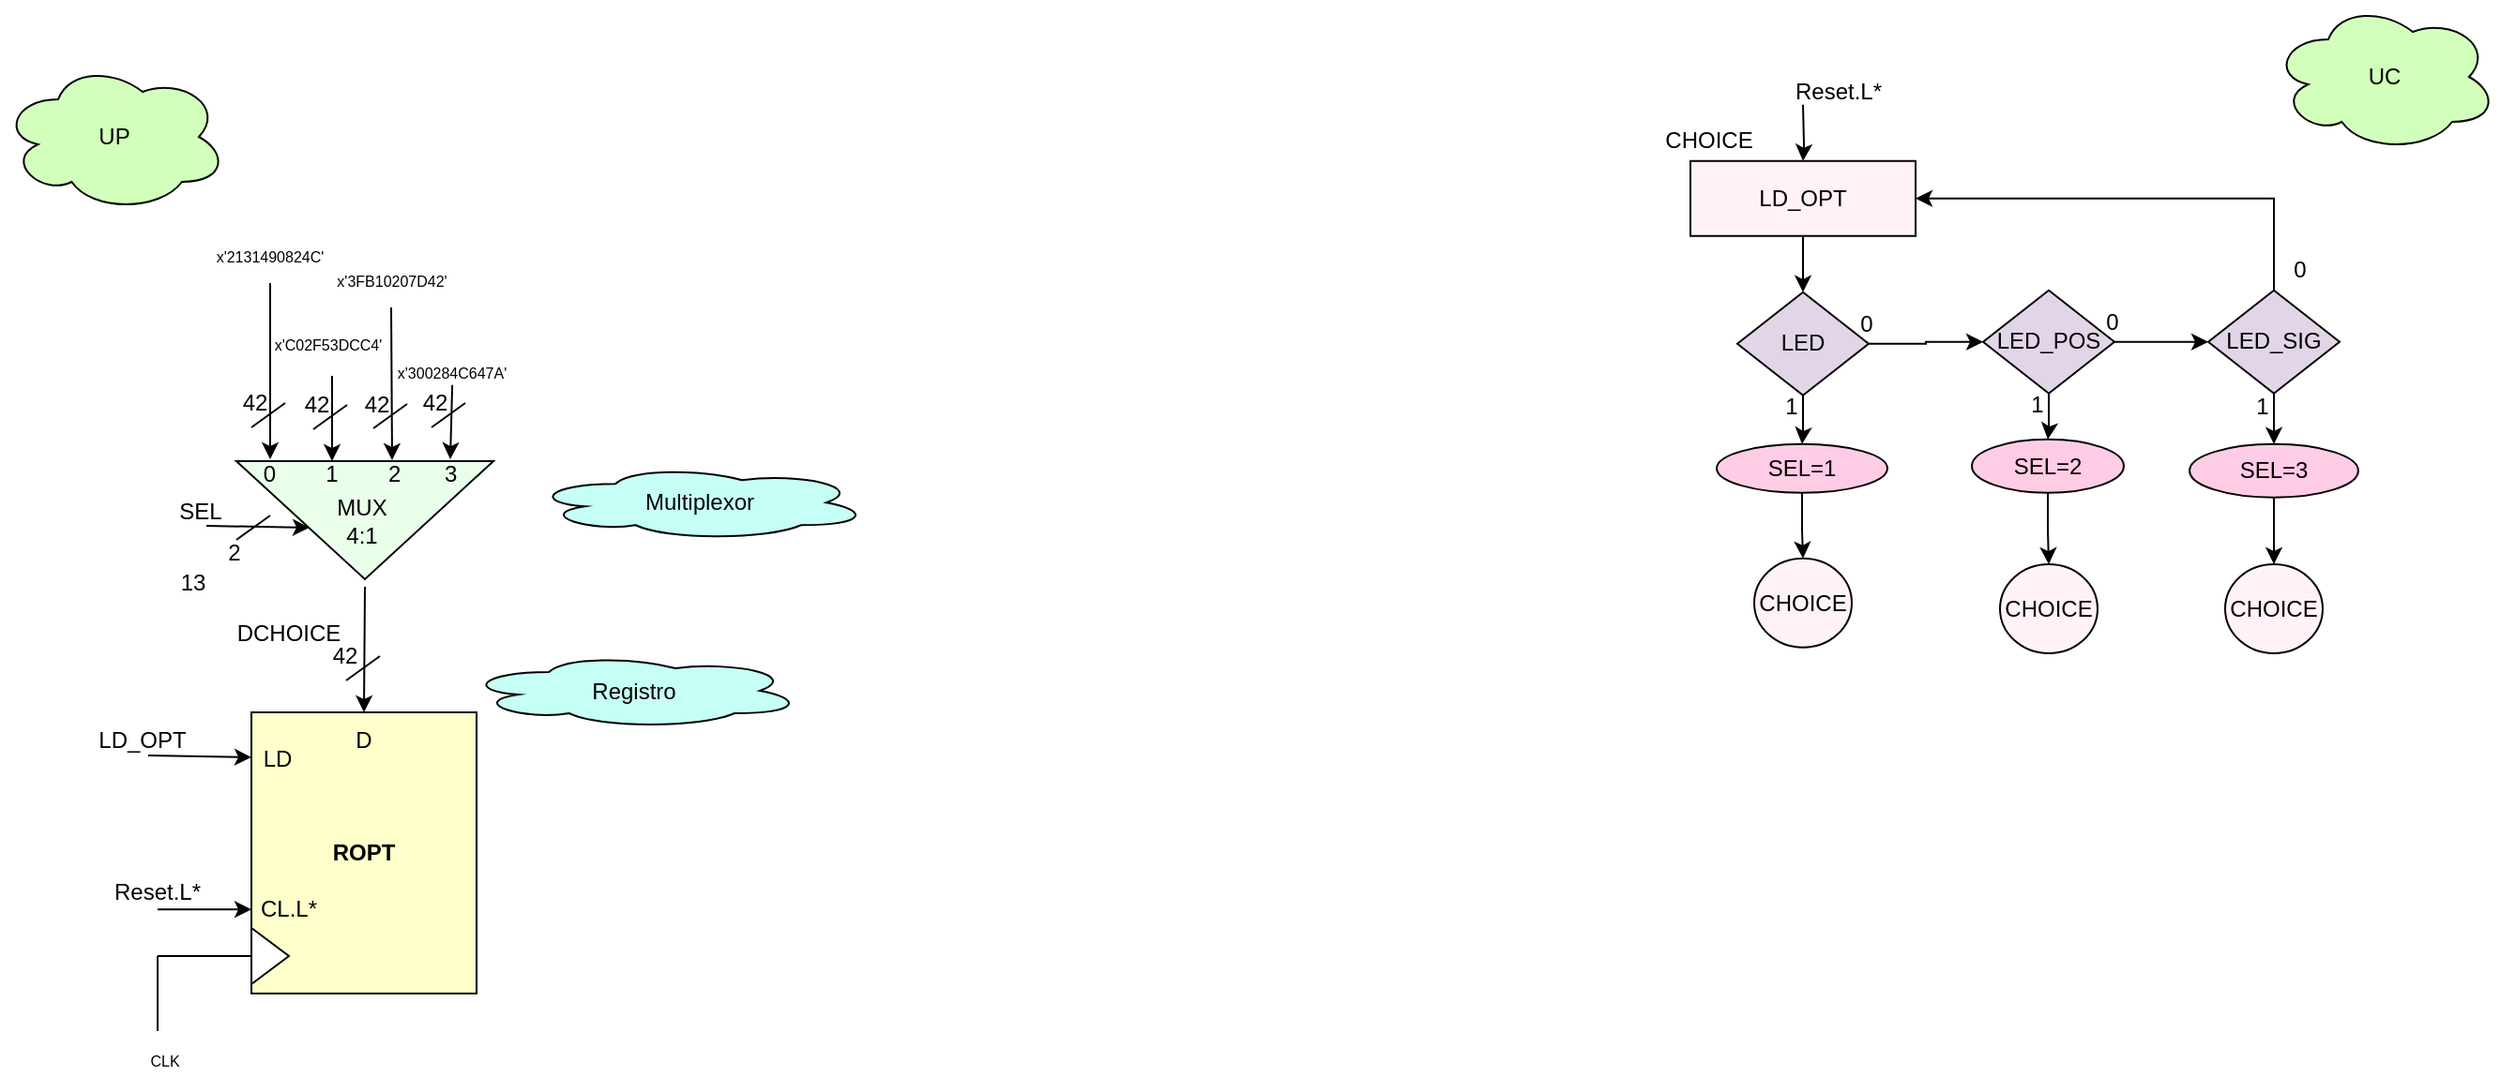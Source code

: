 <mxfile version="20.7.4" type="device"><diagram id="duk30jKKvxIBpfLt3P0G" name="Página-1"><mxGraphModel dx="542" dy="236" grid="1" gridSize="10" guides="1" tooltips="1" connect="1" arrows="1" fold="1" page="1" pageScale="1" pageWidth="827" pageHeight="1169" math="0" shadow="0"><root><mxCell id="0"/><mxCell id="1" parent="0"/><mxCell id="ZWFUSfbAIWJwhDNDlv7o-55" value="UP" style="ellipse;shape=cloud;whiteSpace=wrap;html=1;fillColor=#D3FFBC;" parent="1" vertex="1"><mxGeometry x="30" y="52" width="120" height="80" as="geometry"/></mxCell><mxCell id="ZWFUSfbAIWJwhDNDlv7o-56" value="UC" style="ellipse;shape=cloud;whiteSpace=wrap;html=1;fillColor=#D3FFBC;" parent="1" vertex="1"><mxGeometry x="1240" y="20" width="120" height="80" as="geometry"/></mxCell><mxCell id="ZWFUSfbAIWJwhDNDlv7o-73" value="Registro" style="ellipse;shape=cloud;whiteSpace=wrap;html=1;fillColor=#C5FFF5;" parent="1" vertex="1"><mxGeometry x="276.5" y="367.5" width="180" height="40" as="geometry"/></mxCell><mxCell id="ZWFUSfbAIWJwhDNDlv7o-88" style="edgeStyle=orthogonalEdgeStyle;rounded=0;orthogonalLoop=1;jettySize=auto;html=1;" parent="1" source="ZWFUSfbAIWJwhDNDlv7o-89" target="ZWFUSfbAIWJwhDNDlv7o-92" edge="1"><mxGeometry relative="1" as="geometry"/></mxCell><mxCell id="ZWFUSfbAIWJwhDNDlv7o-89" value="LD_OPT" style="rounded=0;whiteSpace=wrap;html=1;fillColor=#FFF2F8;" parent="1" vertex="1"><mxGeometry x="930" y="104.88" width="120" height="40" as="geometry"/></mxCell><mxCell id="ZWFUSfbAIWJwhDNDlv7o-91" style="edgeStyle=orthogonalEdgeStyle;rounded=0;orthogonalLoop=1;jettySize=auto;html=1;" parent="1" source="ZWFUSfbAIWJwhDNDlv7o-92" target="ZWFUSfbAIWJwhDNDlv7o-94" edge="1"><mxGeometry relative="1" as="geometry"/></mxCell><mxCell id="m-zocqMk_UzMPH7dyUwo-7" style="edgeStyle=orthogonalEdgeStyle;rounded=0;orthogonalLoop=1;jettySize=auto;html=1;entryX=0;entryY=0.5;entryDx=0;entryDy=0;" parent="1" source="ZWFUSfbAIWJwhDNDlv7o-92" target="m-zocqMk_UzMPH7dyUwo-1" edge="1"><mxGeometry relative="1" as="geometry"/></mxCell><mxCell id="ZWFUSfbAIWJwhDNDlv7o-92" value="LED" style="rhombus;whiteSpace=wrap;html=1;fillColor=#E1D5E7;" parent="1" vertex="1"><mxGeometry x="955" y="174.88" width="70" height="55" as="geometry"/></mxCell><mxCell id="m-zocqMk_UzMPH7dyUwo-17" style="edgeStyle=orthogonalEdgeStyle;rounded=0;orthogonalLoop=1;jettySize=auto;html=1;entryX=0.5;entryY=0;entryDx=0;entryDy=0;" parent="1" source="ZWFUSfbAIWJwhDNDlv7o-94" target="m-zocqMk_UzMPH7dyUwo-10" edge="1"><mxGeometry relative="1" as="geometry"/></mxCell><mxCell id="ZWFUSfbAIWJwhDNDlv7o-94" value="SEL=1" style="ellipse;whiteSpace=wrap;html=1;fillColor=#FFCCE6;" parent="1" vertex="1"><mxGeometry x="944" y="255.88" width="91" height="26" as="geometry"/></mxCell><mxCell id="ZWFUSfbAIWJwhDNDlv7o-95" value="1" style="text;html=1;strokeColor=none;fillColor=none;align=center;verticalAlign=middle;whiteSpace=wrap;rounded=0;" parent="1" vertex="1"><mxGeometry x="979" y="225.88" width="10" height="20" as="geometry"/></mxCell><mxCell id="ZWFUSfbAIWJwhDNDlv7o-96" value="0" style="text;html=1;strokeColor=none;fillColor=none;align=center;verticalAlign=middle;whiteSpace=wrap;rounded=0;" parent="1" vertex="1"><mxGeometry x="1019" y="181.88" width="10" height="20" as="geometry"/></mxCell><mxCell id="ZWFUSfbAIWJwhDNDlv7o-104" value="CHOICE" style="text;html=1;strokeColor=none;fillColor=none;align=center;verticalAlign=middle;whiteSpace=wrap;rounded=0;" parent="1" vertex="1"><mxGeometry x="910" y="78.88" width="60" height="30" as="geometry"/></mxCell><mxCell id="ZWFUSfbAIWJwhDNDlv7o-109" style="edgeStyle=orthogonalEdgeStyle;rounded=0;orthogonalLoop=1;jettySize=auto;html=1;" parent="1" target="ZWFUSfbAIWJwhDNDlv7o-89" edge="1"><mxGeometry relative="1" as="geometry"><mxPoint x="990" y="74.88" as="sourcePoint"/></mxGeometry></mxCell><mxCell id="ZWFUSfbAIWJwhDNDlv7o-110" value="Reset.L*" style="text;html=1;strokeColor=none;fillColor=none;align=center;verticalAlign=middle;whiteSpace=wrap;rounded=0;" parent="1" vertex="1"><mxGeometry x="979" y="52.88" width="60" height="30" as="geometry"/></mxCell><mxCell id="ZWFUSfbAIWJwhDNDlv7o-151" value="&lt;b&gt;ROPT&lt;/b&gt;" style="rounded=0;whiteSpace=wrap;html=1;fontSize=12;align=center;fillColor=#FFFFCC;" parent="1" vertex="1"><mxGeometry x="163" y="399" width="120" height="150" as="geometry"/></mxCell><mxCell id="ZWFUSfbAIWJwhDNDlv7o-152" value="" style="triangle;whiteSpace=wrap;html=1;fontSize=12;" parent="1" vertex="1"><mxGeometry x="163" y="514" width="20" height="30" as="geometry"/></mxCell><mxCell id="ZWFUSfbAIWJwhDNDlv7o-153" value="" style="endArrow=none;html=1;rounded=0;fontSize=12;entryX=0;entryY=0.5;entryDx=0;entryDy=0;" parent="1" edge="1"><mxGeometry width="50" height="50" relative="1" as="geometry"><mxPoint x="113" y="529" as="sourcePoint"/><mxPoint x="163" y="529" as="targetPoint"/></mxGeometry></mxCell><mxCell id="ZWFUSfbAIWJwhDNDlv7o-154" value="" style="endArrow=none;html=1;rounded=0;fontSize=12;" parent="1" edge="1"><mxGeometry width="50" height="50" relative="1" as="geometry"><mxPoint x="113" y="569" as="sourcePoint"/><mxPoint x="113" y="529" as="targetPoint"/></mxGeometry></mxCell><mxCell id="ZWFUSfbAIWJwhDNDlv7o-155" value="" style="endArrow=classic;html=1;rounded=0;fontSize=12;" parent="1" edge="1"><mxGeometry width="50" height="50" relative="1" as="geometry"><mxPoint x="108" y="422" as="sourcePoint"/><mxPoint x="163" y="423" as="targetPoint"/></mxGeometry></mxCell><mxCell id="ZWFUSfbAIWJwhDNDlv7o-158" value="LD_OPT" style="text;html=1;strokeColor=none;fillColor=none;align=center;verticalAlign=middle;whiteSpace=wrap;rounded=0;" parent="1" vertex="1"><mxGeometry x="75" y="399" width="60" height="30" as="geometry"/></mxCell><mxCell id="ZWFUSfbAIWJwhDNDlv7o-161" value="D" style="text;html=1;strokeColor=none;fillColor=none;align=center;verticalAlign=middle;whiteSpace=wrap;rounded=0;" parent="1" vertex="1"><mxGeometry x="193" y="399" width="60" height="30" as="geometry"/></mxCell><mxCell id="ZWFUSfbAIWJwhDNDlv7o-162" value="LD" style="text;html=1;strokeColor=none;fillColor=none;align=center;verticalAlign=middle;whiteSpace=wrap;rounded=0;" parent="1" vertex="1"><mxGeometry x="147" y="409" width="60" height="30" as="geometry"/></mxCell><mxCell id="ZWFUSfbAIWJwhDNDlv7o-168" value="" style="endArrow=classic;html=1;rounded=0;fontSize=9;entryX=0.5;entryY=0;entryDx=0;entryDy=0;" parent="1" target="ZWFUSfbAIWJwhDNDlv7o-161" edge="1"><mxGeometry width="50" height="50" relative="1" as="geometry"><mxPoint x="223.5" y="332" as="sourcePoint"/><mxPoint x="473.5" y="432" as="targetPoint"/></mxGeometry></mxCell><mxCell id="ZWFUSfbAIWJwhDNDlv7o-169" value="DCHOICE" style="text;html=1;strokeColor=none;fillColor=none;align=center;verticalAlign=middle;whiteSpace=wrap;rounded=0;fontSize=12;" parent="1" vertex="1"><mxGeometry x="152.5" y="342" width="60" height="30" as="geometry"/></mxCell><mxCell id="ZWFUSfbAIWJwhDNDlv7o-170" value="" style="endArrow=none;html=1;rounded=0;" parent="1" edge="1"><mxGeometry width="50" height="50" relative="1" as="geometry"><mxPoint x="213.5" y="382" as="sourcePoint"/><mxPoint x="231.5" y="369" as="targetPoint"/></mxGeometry></mxCell><mxCell id="ZWFUSfbAIWJwhDNDlv7o-171" value="42" style="text;html=1;strokeColor=none;fillColor=none;align=center;verticalAlign=middle;whiteSpace=wrap;rounded=0;" parent="1" vertex="1"><mxGeometry x="197.5" y="359" width="30" height="20" as="geometry"/></mxCell><mxCell id="ZWFUSfbAIWJwhDNDlv7o-172" value="Reset.L*" style="text;html=1;strokeColor=none;fillColor=none;align=center;verticalAlign=middle;whiteSpace=wrap;rounded=0;" parent="1" vertex="1"><mxGeometry x="83" y="480" width="60" height="30" as="geometry"/></mxCell><mxCell id="ZWFUSfbAIWJwhDNDlv7o-173" value="CL.L*" style="text;html=1;strokeColor=none;fillColor=none;align=center;verticalAlign=middle;whiteSpace=wrap;rounded=0;fontSize=12;" parent="1" vertex="1"><mxGeometry x="173" y="494" width="20" height="20" as="geometry"/></mxCell><mxCell id="ZWFUSfbAIWJwhDNDlv7o-174" value="" style="endArrow=classic;html=1;rounded=0;fontSize=12;entryX=0;entryY=0.25;entryDx=0;entryDy=0;" parent="1" edge="1"><mxGeometry width="50" height="50" relative="1" as="geometry"><mxPoint x="113" y="504.16" as="sourcePoint"/><mxPoint x="163" y="504.16" as="targetPoint"/></mxGeometry></mxCell><mxCell id="ZWFUSfbAIWJwhDNDlv7o-200" value="" style="triangle;whiteSpace=wrap;html=1;rotation=90;fillColor=#EAFFE9;" parent="1" vertex="1"><mxGeometry x="192" y="228" width="63" height="137" as="geometry"/></mxCell><mxCell id="ZWFUSfbAIWJwhDNDlv7o-201" value="" style="endArrow=classic;html=1;rounded=0;fontSize=12;" parent="1" edge="1"><mxGeometry width="50" height="50" relative="1" as="geometry"><mxPoint x="139" y="299.5" as="sourcePoint"/><mxPoint x="194" y="300.5" as="targetPoint"/></mxGeometry></mxCell><mxCell id="ZWFUSfbAIWJwhDNDlv7o-202" value="SEL" style="text;html=1;strokeColor=none;fillColor=none;align=center;verticalAlign=middle;whiteSpace=wrap;rounded=0;" parent="1" vertex="1"><mxGeometry x="106" y="276.5" width="60" height="30" as="geometry"/></mxCell><mxCell id="ZWFUSfbAIWJwhDNDlv7o-203" value="" style="endArrow=none;html=1;rounded=0;" parent="1" edge="1"><mxGeometry width="50" height="50" relative="1" as="geometry"><mxPoint x="155" y="307" as="sourcePoint"/><mxPoint x="173" y="294" as="targetPoint"/></mxGeometry></mxCell><mxCell id="ZWFUSfbAIWJwhDNDlv7o-204" value="2" style="text;html=1;strokeColor=none;fillColor=none;align=center;verticalAlign=middle;whiteSpace=wrap;rounded=0;" parent="1" vertex="1"><mxGeometry x="139" y="304" width="30" height="20" as="geometry"/></mxCell><mxCell id="ZWFUSfbAIWJwhDNDlv7o-205" value="" style="endArrow=classic;html=1;rounded=0;fontSize=12;entryX=0.75;entryY=0;entryDx=0;entryDy=0;exitX=0.5;exitY=1;exitDx=0;exitDy=0;" parent="1" source="ZWFUSfbAIWJwhDNDlv7o-216" edge="1"><mxGeometry width="50" height="50" relative="1" as="geometry"><mxPoint x="173" y="214" as="sourcePoint"/><mxPoint x="173" y="264" as="targetPoint"/></mxGeometry></mxCell><mxCell id="ZWFUSfbAIWJwhDNDlv7o-206" value="" style="endArrow=none;html=1;rounded=0;" parent="1" edge="1"><mxGeometry width="50" height="50" relative="1" as="geometry"><mxPoint x="163" y="247" as="sourcePoint"/><mxPoint x="181" y="234" as="targetPoint"/></mxGeometry></mxCell><mxCell id="ZWFUSfbAIWJwhDNDlv7o-207" value="42" style="text;html=1;strokeColor=none;fillColor=none;align=center;verticalAlign=middle;whiteSpace=wrap;rounded=0;" parent="1" vertex="1"><mxGeometry x="150" y="224" width="30" height="20" as="geometry"/></mxCell><mxCell id="ZWFUSfbAIWJwhDNDlv7o-208" value="&lt;font style=&quot;font-size: 8px;&quot;&gt;x'C02F53DCC4'&lt;/font&gt;" style="text;html=1;strokeColor=none;fillColor=none;align=center;verticalAlign=middle;whiteSpace=wrap;rounded=0;" parent="1" vertex="1"><mxGeometry x="174" y="187.38" width="60" height="30" as="geometry"/></mxCell><mxCell id="ZWFUSfbAIWJwhDNDlv7o-209" value="" style="endArrow=classic;html=1;rounded=0;fontSize=12;entryX=0.75;entryY=0;entryDx=0;entryDy=0;exitX=0.802;exitY=0.019;exitDx=0;exitDy=0;exitPerimeter=0;" parent="1" source="ZWFUSfbAIWJwhDNDlv7o-211" edge="1"><mxGeometry width="50" height="50" relative="1" as="geometry"><mxPoint x="269" y="214" as="sourcePoint"/><mxPoint x="269" y="264" as="targetPoint"/></mxGeometry></mxCell><mxCell id="ZWFUSfbAIWJwhDNDlv7o-210" value="" style="endArrow=none;html=1;rounded=0;" parent="1" edge="1"><mxGeometry width="50" height="50" relative="1" as="geometry"><mxPoint x="259" y="247" as="sourcePoint"/><mxPoint x="277" y="234" as="targetPoint"/></mxGeometry></mxCell><mxCell id="ZWFUSfbAIWJwhDNDlv7o-211" value="42" style="text;html=1;strokeColor=none;fillColor=none;align=center;verticalAlign=middle;whiteSpace=wrap;rounded=0;" parent="1" vertex="1"><mxGeometry x="246" y="224" width="30" height="20" as="geometry"/></mxCell><mxCell id="ZWFUSfbAIWJwhDNDlv7o-212" value="&lt;font style=&quot;font-size: 8px;&quot;&gt;x'300284C647A'&lt;/font&gt;" style="text;html=1;strokeColor=none;fillColor=none;align=center;verticalAlign=middle;whiteSpace=wrap;rounded=0;" parent="1" vertex="1"><mxGeometry x="240" y="202" width="60" height="30" as="geometry"/></mxCell><mxCell id="ZWFUSfbAIWJwhDNDlv7o-213" value="" style="endArrow=classic;html=1;rounded=0;fontSize=12;entryX=0.75;entryY=0;entryDx=0;entryDy=0;" parent="1" edge="1"><mxGeometry width="50" height="50" relative="1" as="geometry"><mxPoint x="206" y="219.5" as="sourcePoint"/><mxPoint x="206" y="265" as="targetPoint"/></mxGeometry></mxCell><mxCell id="ZWFUSfbAIWJwhDNDlv7o-214" value="" style="endArrow=none;html=1;rounded=0;" parent="1" edge="1"><mxGeometry width="50" height="50" relative="1" as="geometry"><mxPoint x="196" y="248" as="sourcePoint"/><mxPoint x="214" y="235" as="targetPoint"/></mxGeometry></mxCell><mxCell id="ZWFUSfbAIWJwhDNDlv7o-215" value="42" style="text;html=1;strokeColor=none;fillColor=none;align=center;verticalAlign=middle;whiteSpace=wrap;rounded=0;" parent="1" vertex="1"><mxGeometry x="183" y="225" width="30" height="20" as="geometry"/></mxCell><mxCell id="ZWFUSfbAIWJwhDNDlv7o-216" value="&lt;font style=&quot;font-size: 8px;&quot;&gt;x'&lt;/font&gt;&lt;font style=&quot;font-size: 8px;&quot;&gt;2131490824C&lt;/font&gt;&lt;font style=&quot;font-size: 8px;&quot;&gt;'&lt;/font&gt;" style="text;html=1;strokeColor=none;fillColor=none;align=center;verticalAlign=middle;whiteSpace=wrap;rounded=0;" parent="1" vertex="1"><mxGeometry x="143" y="140" width="60" height="30" as="geometry"/></mxCell><mxCell id="ZWFUSfbAIWJwhDNDlv7o-217" value="" style="endArrow=classic;html=1;rounded=0;fontSize=12;entryX=0.75;entryY=0;entryDx=0;entryDy=0;exitX=0.5;exitY=1;exitDx=0;exitDy=0;" parent="1" source="ZWFUSfbAIWJwhDNDlv7o-220" edge="1"><mxGeometry width="50" height="50" relative="1" as="geometry"><mxPoint x="238" y="214.5" as="sourcePoint"/><mxPoint x="238" y="264.5" as="targetPoint"/></mxGeometry></mxCell><mxCell id="ZWFUSfbAIWJwhDNDlv7o-218" value="" style="endArrow=none;html=1;rounded=0;" parent="1" edge="1"><mxGeometry width="50" height="50" relative="1" as="geometry"><mxPoint x="228" y="247.5" as="sourcePoint"/><mxPoint x="246" y="234.5" as="targetPoint"/></mxGeometry></mxCell><mxCell id="ZWFUSfbAIWJwhDNDlv7o-219" value="42" style="text;html=1;strokeColor=none;fillColor=none;align=center;verticalAlign=middle;whiteSpace=wrap;rounded=0;" parent="1" vertex="1"><mxGeometry x="215" y="224.5" width="30" height="20" as="geometry"/></mxCell><mxCell id="ZWFUSfbAIWJwhDNDlv7o-220" value="&lt;font style=&quot;font-size: 8px;&quot;&gt;x'3FB10207D42'&lt;/font&gt;" style="text;html=1;strokeColor=none;fillColor=none;align=center;verticalAlign=middle;whiteSpace=wrap;rounded=0;" parent="1" vertex="1"><mxGeometry x="207.5" y="153" width="60" height="30" as="geometry"/></mxCell><mxCell id="ZWFUSfbAIWJwhDNDlv7o-221" value="&amp;nbsp; &amp;nbsp; 0&amp;nbsp; &amp;nbsp; &amp;nbsp; &amp;nbsp; 1&amp;nbsp; &amp;nbsp; &amp;nbsp; &amp;nbsp; 2&amp;nbsp; &amp;nbsp; &amp;nbsp; &amp;nbsp;3" style="text;html=1;strokeColor=none;fillColor=none;align=left;verticalAlign=middle;whiteSpace=wrap;rounded=0;" parent="1" vertex="1"><mxGeometry x="154" y="257" width="135" height="30" as="geometry"/></mxCell><mxCell id="ZWFUSfbAIWJwhDNDlv7o-222" value="&lt;div&gt;MUX&lt;/div&gt;&lt;div&gt;4:1&lt;br&gt;&lt;/div&gt;" style="text;html=1;strokeColor=none;fillColor=none;align=center;verticalAlign=middle;whiteSpace=wrap;rounded=0;" parent="1" vertex="1"><mxGeometry x="192" y="281.5" width="60" height="30" as="geometry"/></mxCell><mxCell id="ZWFUSfbAIWJwhDNDlv7o-231" value="13" style="text;html=1;strokeColor=none;fillColor=none;align=center;verticalAlign=middle;whiteSpace=wrap;rounded=0;" parent="1" vertex="1"><mxGeometry x="117" y="319.5" width="30" height="20" as="geometry"/></mxCell><mxCell id="ZWFUSfbAIWJwhDNDlv7o-293" value="Multiplexor" style="ellipse;shape=cloud;whiteSpace=wrap;html=1;fillColor=#C5FFF5;" parent="1" vertex="1"><mxGeometry x="312" y="267.12" width="180" height="40" as="geometry"/></mxCell><mxCell id="m-zocqMk_UzMPH7dyUwo-8" style="edgeStyle=orthogonalEdgeStyle;rounded=0;orthogonalLoop=1;jettySize=auto;html=1;entryX=0;entryY=0.5;entryDx=0;entryDy=0;" parent="1" source="m-zocqMk_UzMPH7dyUwo-1" target="m-zocqMk_UzMPH7dyUwo-4" edge="1"><mxGeometry relative="1" as="geometry"/></mxCell><mxCell id="m-zocqMk_UzMPH7dyUwo-13" style="edgeStyle=orthogonalEdgeStyle;rounded=0;orthogonalLoop=1;jettySize=auto;html=1;" parent="1" source="m-zocqMk_UzMPH7dyUwo-1" target="m-zocqMk_UzMPH7dyUwo-11" edge="1"><mxGeometry relative="1" as="geometry"/></mxCell><mxCell id="m-zocqMk_UzMPH7dyUwo-1" value="LED_POS" style="rhombus;whiteSpace=wrap;html=1;fillColor=#E1D5E7;" parent="1" vertex="1"><mxGeometry x="1086" y="173.88" width="70" height="55" as="geometry"/></mxCell><mxCell id="m-zocqMk_UzMPH7dyUwo-2" value="1" style="text;html=1;strokeColor=none;fillColor=none;align=center;verticalAlign=middle;whiteSpace=wrap;rounded=0;" parent="1" vertex="1"><mxGeometry x="1110" y="224.88" width="10" height="20" as="geometry"/></mxCell><mxCell id="m-zocqMk_UzMPH7dyUwo-3" value="0" style="text;html=1;strokeColor=none;fillColor=none;align=center;verticalAlign=middle;whiteSpace=wrap;rounded=0;" parent="1" vertex="1"><mxGeometry x="1150" y="180.88" width="10" height="20" as="geometry"/></mxCell><mxCell id="m-zocqMk_UzMPH7dyUwo-9" style="edgeStyle=orthogonalEdgeStyle;rounded=0;orthogonalLoop=1;jettySize=auto;html=1;entryX=1;entryY=0.5;entryDx=0;entryDy=0;" parent="1" source="m-zocqMk_UzMPH7dyUwo-4" target="ZWFUSfbAIWJwhDNDlv7o-89" edge="1"><mxGeometry relative="1" as="geometry"><Array as="points"><mxPoint x="1241" y="124.88"/></Array></mxGeometry></mxCell><mxCell id="m-zocqMk_UzMPH7dyUwo-14" style="edgeStyle=orthogonalEdgeStyle;rounded=0;orthogonalLoop=1;jettySize=auto;html=1;entryX=0.5;entryY=0;entryDx=0;entryDy=0;" parent="1" source="m-zocqMk_UzMPH7dyUwo-4" target="m-zocqMk_UzMPH7dyUwo-12" edge="1"><mxGeometry relative="1" as="geometry"/></mxCell><mxCell id="m-zocqMk_UzMPH7dyUwo-4" value="LED_SIG" style="rhombus;whiteSpace=wrap;html=1;fillColor=#E1D5E7;" parent="1" vertex="1"><mxGeometry x="1206" y="173.88" width="70" height="55" as="geometry"/></mxCell><mxCell id="m-zocqMk_UzMPH7dyUwo-5" value="1" style="text;html=1;strokeColor=none;fillColor=none;align=center;verticalAlign=middle;whiteSpace=wrap;rounded=0;" parent="1" vertex="1"><mxGeometry x="1230" y="225.88" width="10" height="20" as="geometry"/></mxCell><mxCell id="m-zocqMk_UzMPH7dyUwo-6" value="0" style="text;html=1;strokeColor=none;fillColor=none;align=center;verticalAlign=middle;whiteSpace=wrap;rounded=0;" parent="1" vertex="1"><mxGeometry x="1250" y="153" width="10" height="20" as="geometry"/></mxCell><mxCell id="m-zocqMk_UzMPH7dyUwo-10" value="CHOICE" style="ellipse;whiteSpace=wrap;html=1;fillColor=#FFF2F8;" parent="1" vertex="1"><mxGeometry x="964" y="316.88" width="52" height="47.5" as="geometry"/></mxCell><mxCell id="m-zocqMk_UzMPH7dyUwo-18" style="edgeStyle=orthogonalEdgeStyle;rounded=0;orthogonalLoop=1;jettySize=auto;html=1;entryX=0.5;entryY=0;entryDx=0;entryDy=0;" parent="1" source="m-zocqMk_UzMPH7dyUwo-11" target="m-zocqMk_UzMPH7dyUwo-15" edge="1"><mxGeometry relative="1" as="geometry"/></mxCell><mxCell id="m-zocqMk_UzMPH7dyUwo-11" value="SEL=2" style="ellipse;whiteSpace=wrap;html=1;fillColor=#FFCCE6;" parent="1" vertex="1"><mxGeometry x="1080" y="253.38" width="81" height="28.5" as="geometry"/></mxCell><mxCell id="m-zocqMk_UzMPH7dyUwo-19" style="edgeStyle=orthogonalEdgeStyle;rounded=0;orthogonalLoop=1;jettySize=auto;html=1;entryX=0.5;entryY=0;entryDx=0;entryDy=0;" parent="1" source="m-zocqMk_UzMPH7dyUwo-12" target="m-zocqMk_UzMPH7dyUwo-16" edge="1"><mxGeometry relative="1" as="geometry"/></mxCell><mxCell id="m-zocqMk_UzMPH7dyUwo-12" value="SEL=3" style="ellipse;whiteSpace=wrap;html=1;fillColor=#FFCCE6;" parent="1" vertex="1"><mxGeometry x="1196" y="255.88" width="90" height="28.5" as="geometry"/></mxCell><mxCell id="m-zocqMk_UzMPH7dyUwo-15" value="CHOICE" style="ellipse;whiteSpace=wrap;html=1;fillColor=#FFF2F8;" parent="1" vertex="1"><mxGeometry x="1095" y="320" width="52" height="47.5" as="geometry"/></mxCell><mxCell id="m-zocqMk_UzMPH7dyUwo-16" value="CHOICE" style="ellipse;whiteSpace=wrap;html=1;fillColor=#FFF2F8;" parent="1" vertex="1"><mxGeometry x="1215" y="320" width="52" height="47.5" as="geometry"/></mxCell><mxCell id="m-zocqMk_UzMPH7dyUwo-20" value="CLK" style="text;html=1;strokeColor=none;fillColor=none;align=center;verticalAlign=middle;whiteSpace=wrap;rounded=0;fontSize=8;" parent="1" vertex="1"><mxGeometry x="87" y="570" width="60" height="30" as="geometry"/></mxCell></root></mxGraphModel></diagram></mxfile>